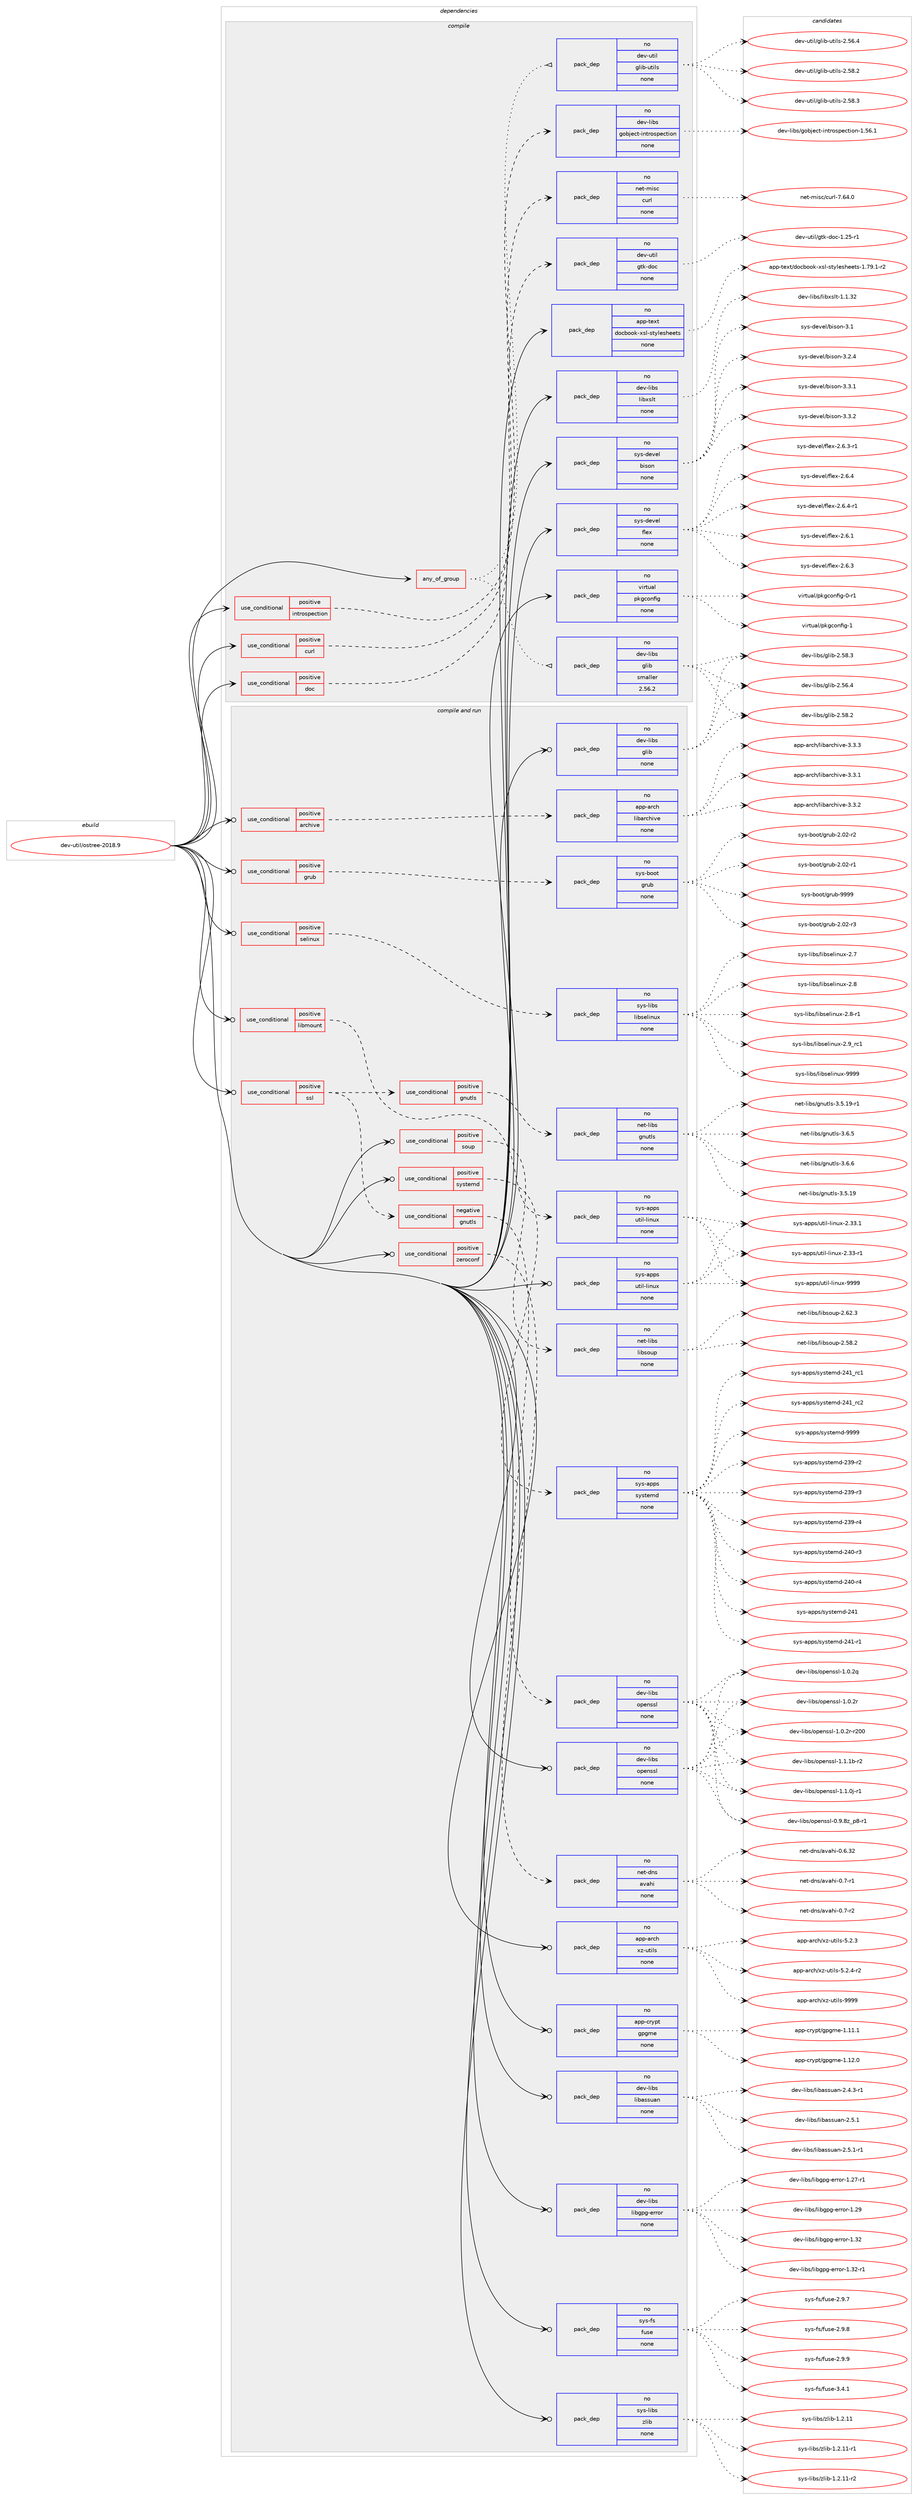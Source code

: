 digraph prolog {

# *************
# Graph options
# *************

newrank=true;
concentrate=true;
compound=true;
graph [rankdir=LR,fontname=Helvetica,fontsize=10,ranksep=1.5];#, ranksep=2.5, nodesep=0.2];
edge  [arrowhead=vee];
node  [fontname=Helvetica,fontsize=10];

# **********
# The ebuild
# **********

subgraph cluster_leftcol {
color=gray;
rank=same;
label=<<i>ebuild</i>>;
id [label="dev-util/ostree-2018.9", color=red, width=4, href="../dev-util/ostree-2018.9.svg"];
}

# ****************
# The dependencies
# ****************

subgraph cluster_midcol {
color=gray;
label=<<i>dependencies</i>>;
subgraph cluster_compile {
fillcolor="#eeeeee";
style=filled;
label=<<i>compile</i>>;
subgraph any23102 {
dependency1548103 [label=<<TABLE BORDER="0" CELLBORDER="1" CELLSPACING="0" CELLPADDING="4"><TR><TD CELLPADDING="10">any_of_group</TD></TR></TABLE>>, shape=none, color=red];subgraph pack1099559 {
dependency1548104 [label=<<TABLE BORDER="0" CELLBORDER="1" CELLSPACING="0" CELLPADDING="4" WIDTH="220"><TR><TD ROWSPAN="6" CELLPADDING="30">pack_dep</TD></TR><TR><TD WIDTH="110">no</TD></TR><TR><TD>dev-util</TD></TR><TR><TD>glib-utils</TD></TR><TR><TD>none</TD></TR><TR><TD></TD></TR></TABLE>>, shape=none, color=blue];
}
dependency1548103:e -> dependency1548104:w [weight=20,style="dotted",arrowhead="oinv"];
subgraph pack1099560 {
dependency1548105 [label=<<TABLE BORDER="0" CELLBORDER="1" CELLSPACING="0" CELLPADDING="4" WIDTH="220"><TR><TD ROWSPAN="6" CELLPADDING="30">pack_dep</TD></TR><TR><TD WIDTH="110">no</TD></TR><TR><TD>dev-libs</TD></TR><TR><TD>glib</TD></TR><TR><TD>smaller</TD></TR><TR><TD>2.56.2</TD></TR></TABLE>>, shape=none, color=blue];
}
dependency1548103:e -> dependency1548105:w [weight=20,style="dotted",arrowhead="oinv"];
}
id:e -> dependency1548103:w [weight=20,style="solid",arrowhead="vee"];
subgraph cond424849 {
dependency1548106 [label=<<TABLE BORDER="0" CELLBORDER="1" CELLSPACING="0" CELLPADDING="4"><TR><TD ROWSPAN="3" CELLPADDING="10">use_conditional</TD></TR><TR><TD>positive</TD></TR><TR><TD>curl</TD></TR></TABLE>>, shape=none, color=red];
subgraph pack1099561 {
dependency1548107 [label=<<TABLE BORDER="0" CELLBORDER="1" CELLSPACING="0" CELLPADDING="4" WIDTH="220"><TR><TD ROWSPAN="6" CELLPADDING="30">pack_dep</TD></TR><TR><TD WIDTH="110">no</TD></TR><TR><TD>net-misc</TD></TR><TR><TD>curl</TD></TR><TR><TD>none</TD></TR><TR><TD></TD></TR></TABLE>>, shape=none, color=blue];
}
dependency1548106:e -> dependency1548107:w [weight=20,style="dashed",arrowhead="vee"];
}
id:e -> dependency1548106:w [weight=20,style="solid",arrowhead="vee"];
subgraph cond424850 {
dependency1548108 [label=<<TABLE BORDER="0" CELLBORDER="1" CELLSPACING="0" CELLPADDING="4"><TR><TD ROWSPAN="3" CELLPADDING="10">use_conditional</TD></TR><TR><TD>positive</TD></TR><TR><TD>doc</TD></TR></TABLE>>, shape=none, color=red];
subgraph pack1099562 {
dependency1548109 [label=<<TABLE BORDER="0" CELLBORDER="1" CELLSPACING="0" CELLPADDING="4" WIDTH="220"><TR><TD ROWSPAN="6" CELLPADDING="30">pack_dep</TD></TR><TR><TD WIDTH="110">no</TD></TR><TR><TD>dev-util</TD></TR><TR><TD>gtk-doc</TD></TR><TR><TD>none</TD></TR><TR><TD></TD></TR></TABLE>>, shape=none, color=blue];
}
dependency1548108:e -> dependency1548109:w [weight=20,style="dashed",arrowhead="vee"];
}
id:e -> dependency1548108:w [weight=20,style="solid",arrowhead="vee"];
subgraph cond424851 {
dependency1548110 [label=<<TABLE BORDER="0" CELLBORDER="1" CELLSPACING="0" CELLPADDING="4"><TR><TD ROWSPAN="3" CELLPADDING="10">use_conditional</TD></TR><TR><TD>positive</TD></TR><TR><TD>introspection</TD></TR></TABLE>>, shape=none, color=red];
subgraph pack1099563 {
dependency1548111 [label=<<TABLE BORDER="0" CELLBORDER="1" CELLSPACING="0" CELLPADDING="4" WIDTH="220"><TR><TD ROWSPAN="6" CELLPADDING="30">pack_dep</TD></TR><TR><TD WIDTH="110">no</TD></TR><TR><TD>dev-libs</TD></TR><TR><TD>gobject-introspection</TD></TR><TR><TD>none</TD></TR><TR><TD></TD></TR></TABLE>>, shape=none, color=blue];
}
dependency1548110:e -> dependency1548111:w [weight=20,style="dashed",arrowhead="vee"];
}
id:e -> dependency1548110:w [weight=20,style="solid",arrowhead="vee"];
subgraph pack1099564 {
dependency1548112 [label=<<TABLE BORDER="0" CELLBORDER="1" CELLSPACING="0" CELLPADDING="4" WIDTH="220"><TR><TD ROWSPAN="6" CELLPADDING="30">pack_dep</TD></TR><TR><TD WIDTH="110">no</TD></TR><TR><TD>app-text</TD></TR><TR><TD>docbook-xsl-stylesheets</TD></TR><TR><TD>none</TD></TR><TR><TD></TD></TR></TABLE>>, shape=none, color=blue];
}
id:e -> dependency1548112:w [weight=20,style="solid",arrowhead="vee"];
subgraph pack1099565 {
dependency1548113 [label=<<TABLE BORDER="0" CELLBORDER="1" CELLSPACING="0" CELLPADDING="4" WIDTH="220"><TR><TD ROWSPAN="6" CELLPADDING="30">pack_dep</TD></TR><TR><TD WIDTH="110">no</TD></TR><TR><TD>dev-libs</TD></TR><TR><TD>libxslt</TD></TR><TR><TD>none</TD></TR><TR><TD></TD></TR></TABLE>>, shape=none, color=blue];
}
id:e -> dependency1548113:w [weight=20,style="solid",arrowhead="vee"];
subgraph pack1099566 {
dependency1548114 [label=<<TABLE BORDER="0" CELLBORDER="1" CELLSPACING="0" CELLPADDING="4" WIDTH="220"><TR><TD ROWSPAN="6" CELLPADDING="30">pack_dep</TD></TR><TR><TD WIDTH="110">no</TD></TR><TR><TD>sys-devel</TD></TR><TR><TD>bison</TD></TR><TR><TD>none</TD></TR><TR><TD></TD></TR></TABLE>>, shape=none, color=blue];
}
id:e -> dependency1548114:w [weight=20,style="solid",arrowhead="vee"];
subgraph pack1099567 {
dependency1548115 [label=<<TABLE BORDER="0" CELLBORDER="1" CELLSPACING="0" CELLPADDING="4" WIDTH="220"><TR><TD ROWSPAN="6" CELLPADDING="30">pack_dep</TD></TR><TR><TD WIDTH="110">no</TD></TR><TR><TD>sys-devel</TD></TR><TR><TD>flex</TD></TR><TR><TD>none</TD></TR><TR><TD></TD></TR></TABLE>>, shape=none, color=blue];
}
id:e -> dependency1548115:w [weight=20,style="solid",arrowhead="vee"];
subgraph pack1099568 {
dependency1548116 [label=<<TABLE BORDER="0" CELLBORDER="1" CELLSPACING="0" CELLPADDING="4" WIDTH="220"><TR><TD ROWSPAN="6" CELLPADDING="30">pack_dep</TD></TR><TR><TD WIDTH="110">no</TD></TR><TR><TD>virtual</TD></TR><TR><TD>pkgconfig</TD></TR><TR><TD>none</TD></TR><TR><TD></TD></TR></TABLE>>, shape=none, color=blue];
}
id:e -> dependency1548116:w [weight=20,style="solid",arrowhead="vee"];
}
subgraph cluster_compileandrun {
fillcolor="#eeeeee";
style=filled;
label=<<i>compile and run</i>>;
subgraph cond424852 {
dependency1548117 [label=<<TABLE BORDER="0" CELLBORDER="1" CELLSPACING="0" CELLPADDING="4"><TR><TD ROWSPAN="3" CELLPADDING="10">use_conditional</TD></TR><TR><TD>positive</TD></TR><TR><TD>archive</TD></TR></TABLE>>, shape=none, color=red];
subgraph pack1099569 {
dependency1548118 [label=<<TABLE BORDER="0" CELLBORDER="1" CELLSPACING="0" CELLPADDING="4" WIDTH="220"><TR><TD ROWSPAN="6" CELLPADDING="30">pack_dep</TD></TR><TR><TD WIDTH="110">no</TD></TR><TR><TD>app-arch</TD></TR><TR><TD>libarchive</TD></TR><TR><TD>none</TD></TR><TR><TD></TD></TR></TABLE>>, shape=none, color=blue];
}
dependency1548117:e -> dependency1548118:w [weight=20,style="dashed",arrowhead="vee"];
}
id:e -> dependency1548117:w [weight=20,style="solid",arrowhead="odotvee"];
subgraph cond424853 {
dependency1548119 [label=<<TABLE BORDER="0" CELLBORDER="1" CELLSPACING="0" CELLPADDING="4"><TR><TD ROWSPAN="3" CELLPADDING="10">use_conditional</TD></TR><TR><TD>positive</TD></TR><TR><TD>grub</TD></TR></TABLE>>, shape=none, color=red];
subgraph pack1099570 {
dependency1548120 [label=<<TABLE BORDER="0" CELLBORDER="1" CELLSPACING="0" CELLPADDING="4" WIDTH="220"><TR><TD ROWSPAN="6" CELLPADDING="30">pack_dep</TD></TR><TR><TD WIDTH="110">no</TD></TR><TR><TD>sys-boot</TD></TR><TR><TD>grub</TD></TR><TR><TD>none</TD></TR><TR><TD></TD></TR></TABLE>>, shape=none, color=blue];
}
dependency1548119:e -> dependency1548120:w [weight=20,style="dashed",arrowhead="vee"];
}
id:e -> dependency1548119:w [weight=20,style="solid",arrowhead="odotvee"];
subgraph cond424854 {
dependency1548121 [label=<<TABLE BORDER="0" CELLBORDER="1" CELLSPACING="0" CELLPADDING="4"><TR><TD ROWSPAN="3" CELLPADDING="10">use_conditional</TD></TR><TR><TD>positive</TD></TR><TR><TD>libmount</TD></TR></TABLE>>, shape=none, color=red];
subgraph pack1099571 {
dependency1548122 [label=<<TABLE BORDER="0" CELLBORDER="1" CELLSPACING="0" CELLPADDING="4" WIDTH="220"><TR><TD ROWSPAN="6" CELLPADDING="30">pack_dep</TD></TR><TR><TD WIDTH="110">no</TD></TR><TR><TD>sys-apps</TD></TR><TR><TD>util-linux</TD></TR><TR><TD>none</TD></TR><TR><TD></TD></TR></TABLE>>, shape=none, color=blue];
}
dependency1548121:e -> dependency1548122:w [weight=20,style="dashed",arrowhead="vee"];
}
id:e -> dependency1548121:w [weight=20,style="solid",arrowhead="odotvee"];
subgraph cond424855 {
dependency1548123 [label=<<TABLE BORDER="0" CELLBORDER="1" CELLSPACING="0" CELLPADDING="4"><TR><TD ROWSPAN="3" CELLPADDING="10">use_conditional</TD></TR><TR><TD>positive</TD></TR><TR><TD>selinux</TD></TR></TABLE>>, shape=none, color=red];
subgraph pack1099572 {
dependency1548124 [label=<<TABLE BORDER="0" CELLBORDER="1" CELLSPACING="0" CELLPADDING="4" WIDTH="220"><TR><TD ROWSPAN="6" CELLPADDING="30">pack_dep</TD></TR><TR><TD WIDTH="110">no</TD></TR><TR><TD>sys-libs</TD></TR><TR><TD>libselinux</TD></TR><TR><TD>none</TD></TR><TR><TD></TD></TR></TABLE>>, shape=none, color=blue];
}
dependency1548123:e -> dependency1548124:w [weight=20,style="dashed",arrowhead="vee"];
}
id:e -> dependency1548123:w [weight=20,style="solid",arrowhead="odotvee"];
subgraph cond424856 {
dependency1548125 [label=<<TABLE BORDER="0" CELLBORDER="1" CELLSPACING="0" CELLPADDING="4"><TR><TD ROWSPAN="3" CELLPADDING="10">use_conditional</TD></TR><TR><TD>positive</TD></TR><TR><TD>soup</TD></TR></TABLE>>, shape=none, color=red];
subgraph pack1099573 {
dependency1548126 [label=<<TABLE BORDER="0" CELLBORDER="1" CELLSPACING="0" CELLPADDING="4" WIDTH="220"><TR><TD ROWSPAN="6" CELLPADDING="30">pack_dep</TD></TR><TR><TD WIDTH="110">no</TD></TR><TR><TD>net-libs</TD></TR><TR><TD>libsoup</TD></TR><TR><TD>none</TD></TR><TR><TD></TD></TR></TABLE>>, shape=none, color=blue];
}
dependency1548125:e -> dependency1548126:w [weight=20,style="dashed",arrowhead="vee"];
}
id:e -> dependency1548125:w [weight=20,style="solid",arrowhead="odotvee"];
subgraph cond424857 {
dependency1548127 [label=<<TABLE BORDER="0" CELLBORDER="1" CELLSPACING="0" CELLPADDING="4"><TR><TD ROWSPAN="3" CELLPADDING="10">use_conditional</TD></TR><TR><TD>positive</TD></TR><TR><TD>ssl</TD></TR></TABLE>>, shape=none, color=red];
subgraph cond424858 {
dependency1548128 [label=<<TABLE BORDER="0" CELLBORDER="1" CELLSPACING="0" CELLPADDING="4"><TR><TD ROWSPAN="3" CELLPADDING="10">use_conditional</TD></TR><TR><TD>positive</TD></TR><TR><TD>gnutls</TD></TR></TABLE>>, shape=none, color=red];
subgraph pack1099574 {
dependency1548129 [label=<<TABLE BORDER="0" CELLBORDER="1" CELLSPACING="0" CELLPADDING="4" WIDTH="220"><TR><TD ROWSPAN="6" CELLPADDING="30">pack_dep</TD></TR><TR><TD WIDTH="110">no</TD></TR><TR><TD>net-libs</TD></TR><TR><TD>gnutls</TD></TR><TR><TD>none</TD></TR><TR><TD></TD></TR></TABLE>>, shape=none, color=blue];
}
dependency1548128:e -> dependency1548129:w [weight=20,style="dashed",arrowhead="vee"];
}
dependency1548127:e -> dependency1548128:w [weight=20,style="dashed",arrowhead="vee"];
subgraph cond424859 {
dependency1548130 [label=<<TABLE BORDER="0" CELLBORDER="1" CELLSPACING="0" CELLPADDING="4"><TR><TD ROWSPAN="3" CELLPADDING="10">use_conditional</TD></TR><TR><TD>negative</TD></TR><TR><TD>gnutls</TD></TR></TABLE>>, shape=none, color=red];
subgraph pack1099575 {
dependency1548131 [label=<<TABLE BORDER="0" CELLBORDER="1" CELLSPACING="0" CELLPADDING="4" WIDTH="220"><TR><TD ROWSPAN="6" CELLPADDING="30">pack_dep</TD></TR><TR><TD WIDTH="110">no</TD></TR><TR><TD>dev-libs</TD></TR><TR><TD>openssl</TD></TR><TR><TD>none</TD></TR><TR><TD></TD></TR></TABLE>>, shape=none, color=blue];
}
dependency1548130:e -> dependency1548131:w [weight=20,style="dashed",arrowhead="vee"];
}
dependency1548127:e -> dependency1548130:w [weight=20,style="dashed",arrowhead="vee"];
}
id:e -> dependency1548127:w [weight=20,style="solid",arrowhead="odotvee"];
subgraph cond424860 {
dependency1548132 [label=<<TABLE BORDER="0" CELLBORDER="1" CELLSPACING="0" CELLPADDING="4"><TR><TD ROWSPAN="3" CELLPADDING="10">use_conditional</TD></TR><TR><TD>positive</TD></TR><TR><TD>systemd</TD></TR></TABLE>>, shape=none, color=red];
subgraph pack1099576 {
dependency1548133 [label=<<TABLE BORDER="0" CELLBORDER="1" CELLSPACING="0" CELLPADDING="4" WIDTH="220"><TR><TD ROWSPAN="6" CELLPADDING="30">pack_dep</TD></TR><TR><TD WIDTH="110">no</TD></TR><TR><TD>sys-apps</TD></TR><TR><TD>systemd</TD></TR><TR><TD>none</TD></TR><TR><TD></TD></TR></TABLE>>, shape=none, color=blue];
}
dependency1548132:e -> dependency1548133:w [weight=20,style="dashed",arrowhead="vee"];
}
id:e -> dependency1548132:w [weight=20,style="solid",arrowhead="odotvee"];
subgraph cond424861 {
dependency1548134 [label=<<TABLE BORDER="0" CELLBORDER="1" CELLSPACING="0" CELLPADDING="4"><TR><TD ROWSPAN="3" CELLPADDING="10">use_conditional</TD></TR><TR><TD>positive</TD></TR><TR><TD>zeroconf</TD></TR></TABLE>>, shape=none, color=red];
subgraph pack1099577 {
dependency1548135 [label=<<TABLE BORDER="0" CELLBORDER="1" CELLSPACING="0" CELLPADDING="4" WIDTH="220"><TR><TD ROWSPAN="6" CELLPADDING="30">pack_dep</TD></TR><TR><TD WIDTH="110">no</TD></TR><TR><TD>net-dns</TD></TR><TR><TD>avahi</TD></TR><TR><TD>none</TD></TR><TR><TD></TD></TR></TABLE>>, shape=none, color=blue];
}
dependency1548134:e -> dependency1548135:w [weight=20,style="dashed",arrowhead="vee"];
}
id:e -> dependency1548134:w [weight=20,style="solid",arrowhead="odotvee"];
subgraph pack1099578 {
dependency1548136 [label=<<TABLE BORDER="0" CELLBORDER="1" CELLSPACING="0" CELLPADDING="4" WIDTH="220"><TR><TD ROWSPAN="6" CELLPADDING="30">pack_dep</TD></TR><TR><TD WIDTH="110">no</TD></TR><TR><TD>app-arch</TD></TR><TR><TD>xz-utils</TD></TR><TR><TD>none</TD></TR><TR><TD></TD></TR></TABLE>>, shape=none, color=blue];
}
id:e -> dependency1548136:w [weight=20,style="solid",arrowhead="odotvee"];
subgraph pack1099579 {
dependency1548137 [label=<<TABLE BORDER="0" CELLBORDER="1" CELLSPACING="0" CELLPADDING="4" WIDTH="220"><TR><TD ROWSPAN="6" CELLPADDING="30">pack_dep</TD></TR><TR><TD WIDTH="110">no</TD></TR><TR><TD>app-crypt</TD></TR><TR><TD>gpgme</TD></TR><TR><TD>none</TD></TR><TR><TD></TD></TR></TABLE>>, shape=none, color=blue];
}
id:e -> dependency1548137:w [weight=20,style="solid",arrowhead="odotvee"];
subgraph pack1099580 {
dependency1548138 [label=<<TABLE BORDER="0" CELLBORDER="1" CELLSPACING="0" CELLPADDING="4" WIDTH="220"><TR><TD ROWSPAN="6" CELLPADDING="30">pack_dep</TD></TR><TR><TD WIDTH="110">no</TD></TR><TR><TD>dev-libs</TD></TR><TR><TD>glib</TD></TR><TR><TD>none</TD></TR><TR><TD></TD></TR></TABLE>>, shape=none, color=blue];
}
id:e -> dependency1548138:w [weight=20,style="solid",arrowhead="odotvee"];
subgraph pack1099581 {
dependency1548139 [label=<<TABLE BORDER="0" CELLBORDER="1" CELLSPACING="0" CELLPADDING="4" WIDTH="220"><TR><TD ROWSPAN="6" CELLPADDING="30">pack_dep</TD></TR><TR><TD WIDTH="110">no</TD></TR><TR><TD>dev-libs</TD></TR><TR><TD>libassuan</TD></TR><TR><TD>none</TD></TR><TR><TD></TD></TR></TABLE>>, shape=none, color=blue];
}
id:e -> dependency1548139:w [weight=20,style="solid",arrowhead="odotvee"];
subgraph pack1099582 {
dependency1548140 [label=<<TABLE BORDER="0" CELLBORDER="1" CELLSPACING="0" CELLPADDING="4" WIDTH="220"><TR><TD ROWSPAN="6" CELLPADDING="30">pack_dep</TD></TR><TR><TD WIDTH="110">no</TD></TR><TR><TD>dev-libs</TD></TR><TR><TD>libgpg-error</TD></TR><TR><TD>none</TD></TR><TR><TD></TD></TR></TABLE>>, shape=none, color=blue];
}
id:e -> dependency1548140:w [weight=20,style="solid",arrowhead="odotvee"];
subgraph pack1099583 {
dependency1548141 [label=<<TABLE BORDER="0" CELLBORDER="1" CELLSPACING="0" CELLPADDING="4" WIDTH="220"><TR><TD ROWSPAN="6" CELLPADDING="30">pack_dep</TD></TR><TR><TD WIDTH="110">no</TD></TR><TR><TD>dev-libs</TD></TR><TR><TD>openssl</TD></TR><TR><TD>none</TD></TR><TR><TD></TD></TR></TABLE>>, shape=none, color=blue];
}
id:e -> dependency1548141:w [weight=20,style="solid",arrowhead="odotvee"];
subgraph pack1099584 {
dependency1548142 [label=<<TABLE BORDER="0" CELLBORDER="1" CELLSPACING="0" CELLPADDING="4" WIDTH="220"><TR><TD ROWSPAN="6" CELLPADDING="30">pack_dep</TD></TR><TR><TD WIDTH="110">no</TD></TR><TR><TD>sys-apps</TD></TR><TR><TD>util-linux</TD></TR><TR><TD>none</TD></TR><TR><TD></TD></TR></TABLE>>, shape=none, color=blue];
}
id:e -> dependency1548142:w [weight=20,style="solid",arrowhead="odotvee"];
subgraph pack1099585 {
dependency1548143 [label=<<TABLE BORDER="0" CELLBORDER="1" CELLSPACING="0" CELLPADDING="4" WIDTH="220"><TR><TD ROWSPAN="6" CELLPADDING="30">pack_dep</TD></TR><TR><TD WIDTH="110">no</TD></TR><TR><TD>sys-fs</TD></TR><TR><TD>fuse</TD></TR><TR><TD>none</TD></TR><TR><TD></TD></TR></TABLE>>, shape=none, color=blue];
}
id:e -> dependency1548143:w [weight=20,style="solid",arrowhead="odotvee"];
subgraph pack1099586 {
dependency1548144 [label=<<TABLE BORDER="0" CELLBORDER="1" CELLSPACING="0" CELLPADDING="4" WIDTH="220"><TR><TD ROWSPAN="6" CELLPADDING="30">pack_dep</TD></TR><TR><TD WIDTH="110">no</TD></TR><TR><TD>sys-libs</TD></TR><TR><TD>zlib</TD></TR><TR><TD>none</TD></TR><TR><TD></TD></TR></TABLE>>, shape=none, color=blue];
}
id:e -> dependency1548144:w [weight=20,style="solid",arrowhead="odotvee"];
}
subgraph cluster_run {
fillcolor="#eeeeee";
style=filled;
label=<<i>run</i>>;
}
}

# **************
# The candidates
# **************

subgraph cluster_choices {
rank=same;
color=gray;
label=<<i>candidates</i>>;

subgraph choice1099559 {
color=black;
nodesep=1;
choice1001011184511711610510847103108105984511711610510811545504653544652 [label="dev-util/glib-utils-2.56.4", color=red, width=4,href="../dev-util/glib-utils-2.56.4.svg"];
choice1001011184511711610510847103108105984511711610510811545504653564650 [label="dev-util/glib-utils-2.58.2", color=red, width=4,href="../dev-util/glib-utils-2.58.2.svg"];
choice1001011184511711610510847103108105984511711610510811545504653564651 [label="dev-util/glib-utils-2.58.3", color=red, width=4,href="../dev-util/glib-utils-2.58.3.svg"];
dependency1548104:e -> choice1001011184511711610510847103108105984511711610510811545504653544652:w [style=dotted,weight="100"];
dependency1548104:e -> choice1001011184511711610510847103108105984511711610510811545504653564650:w [style=dotted,weight="100"];
dependency1548104:e -> choice1001011184511711610510847103108105984511711610510811545504653564651:w [style=dotted,weight="100"];
}
subgraph choice1099560 {
color=black;
nodesep=1;
choice1001011184510810598115471031081059845504653544652 [label="dev-libs/glib-2.56.4", color=red, width=4,href="../dev-libs/glib-2.56.4.svg"];
choice1001011184510810598115471031081059845504653564650 [label="dev-libs/glib-2.58.2", color=red, width=4,href="../dev-libs/glib-2.58.2.svg"];
choice1001011184510810598115471031081059845504653564651 [label="dev-libs/glib-2.58.3", color=red, width=4,href="../dev-libs/glib-2.58.3.svg"];
dependency1548105:e -> choice1001011184510810598115471031081059845504653544652:w [style=dotted,weight="100"];
dependency1548105:e -> choice1001011184510810598115471031081059845504653564650:w [style=dotted,weight="100"];
dependency1548105:e -> choice1001011184510810598115471031081059845504653564651:w [style=dotted,weight="100"];
}
subgraph choice1099561 {
color=black;
nodesep=1;
choice1101011164510910511599479911711410845554654524648 [label="net-misc/curl-7.64.0", color=red, width=4,href="../net-misc/curl-7.64.0.svg"];
dependency1548107:e -> choice1101011164510910511599479911711410845554654524648:w [style=dotted,weight="100"];
}
subgraph choice1099562 {
color=black;
nodesep=1;
choice1001011184511711610510847103116107451001119945494650534511449 [label="dev-util/gtk-doc-1.25-r1", color=red, width=4,href="../dev-util/gtk-doc-1.25-r1.svg"];
dependency1548109:e -> choice1001011184511711610510847103116107451001119945494650534511449:w [style=dotted,weight="100"];
}
subgraph choice1099563 {
color=black;
nodesep=1;
choice1001011184510810598115471031119810610199116451051101161141111151121019911610511111045494653544649 [label="dev-libs/gobject-introspection-1.56.1", color=red, width=4,href="../dev-libs/gobject-introspection-1.56.1.svg"];
dependency1548111:e -> choice1001011184510810598115471031119810610199116451051101161141111151121019911610511111045494653544649:w [style=dotted,weight="100"];
}
subgraph choice1099564 {
color=black;
nodesep=1;
choice97112112451161011201164710011199981111111074512011510845115116121108101115104101101116115454946555746494511450 [label="app-text/docbook-xsl-stylesheets-1.79.1-r2", color=red, width=4,href="../app-text/docbook-xsl-stylesheets-1.79.1-r2.svg"];
dependency1548112:e -> choice97112112451161011201164710011199981111111074512011510845115116121108101115104101101116115454946555746494511450:w [style=dotted,weight="100"];
}
subgraph choice1099565 {
color=black;
nodesep=1;
choice1001011184510810598115471081059812011510811645494649465150 [label="dev-libs/libxslt-1.1.32", color=red, width=4,href="../dev-libs/libxslt-1.1.32.svg"];
dependency1548113:e -> choice1001011184510810598115471081059812011510811645494649465150:w [style=dotted,weight="100"];
}
subgraph choice1099566 {
color=black;
nodesep=1;
choice11512111545100101118101108479810511511111045514649 [label="sys-devel/bison-3.1", color=red, width=4,href="../sys-devel/bison-3.1.svg"];
choice115121115451001011181011084798105115111110455146504652 [label="sys-devel/bison-3.2.4", color=red, width=4,href="../sys-devel/bison-3.2.4.svg"];
choice115121115451001011181011084798105115111110455146514649 [label="sys-devel/bison-3.3.1", color=red, width=4,href="../sys-devel/bison-3.3.1.svg"];
choice115121115451001011181011084798105115111110455146514650 [label="sys-devel/bison-3.3.2", color=red, width=4,href="../sys-devel/bison-3.3.2.svg"];
dependency1548114:e -> choice11512111545100101118101108479810511511111045514649:w [style=dotted,weight="100"];
dependency1548114:e -> choice115121115451001011181011084798105115111110455146504652:w [style=dotted,weight="100"];
dependency1548114:e -> choice115121115451001011181011084798105115111110455146514649:w [style=dotted,weight="100"];
dependency1548114:e -> choice115121115451001011181011084798105115111110455146514650:w [style=dotted,weight="100"];
}
subgraph choice1099567 {
color=black;
nodesep=1;
choice1151211154510010111810110847102108101120455046544649 [label="sys-devel/flex-2.6.1", color=red, width=4,href="../sys-devel/flex-2.6.1.svg"];
choice1151211154510010111810110847102108101120455046544651 [label="sys-devel/flex-2.6.3", color=red, width=4,href="../sys-devel/flex-2.6.3.svg"];
choice11512111545100101118101108471021081011204550465446514511449 [label="sys-devel/flex-2.6.3-r1", color=red, width=4,href="../sys-devel/flex-2.6.3-r1.svg"];
choice1151211154510010111810110847102108101120455046544652 [label="sys-devel/flex-2.6.4", color=red, width=4,href="../sys-devel/flex-2.6.4.svg"];
choice11512111545100101118101108471021081011204550465446524511449 [label="sys-devel/flex-2.6.4-r1", color=red, width=4,href="../sys-devel/flex-2.6.4-r1.svg"];
dependency1548115:e -> choice1151211154510010111810110847102108101120455046544649:w [style=dotted,weight="100"];
dependency1548115:e -> choice1151211154510010111810110847102108101120455046544651:w [style=dotted,weight="100"];
dependency1548115:e -> choice11512111545100101118101108471021081011204550465446514511449:w [style=dotted,weight="100"];
dependency1548115:e -> choice1151211154510010111810110847102108101120455046544652:w [style=dotted,weight="100"];
dependency1548115:e -> choice11512111545100101118101108471021081011204550465446524511449:w [style=dotted,weight="100"];
}
subgraph choice1099568 {
color=black;
nodesep=1;
choice11810511411611797108471121071039911111010210510345484511449 [label="virtual/pkgconfig-0-r1", color=red, width=4,href="../virtual/pkgconfig-0-r1.svg"];
choice1181051141161179710847112107103991111101021051034549 [label="virtual/pkgconfig-1", color=red, width=4,href="../virtual/pkgconfig-1.svg"];
dependency1548116:e -> choice11810511411611797108471121071039911111010210510345484511449:w [style=dotted,weight="100"];
dependency1548116:e -> choice1181051141161179710847112107103991111101021051034549:w [style=dotted,weight="100"];
}
subgraph choice1099569 {
color=black;
nodesep=1;
choice9711211245971149910447108105989711499104105118101455146514649 [label="app-arch/libarchive-3.3.1", color=red, width=4,href="../app-arch/libarchive-3.3.1.svg"];
choice9711211245971149910447108105989711499104105118101455146514650 [label="app-arch/libarchive-3.3.2", color=red, width=4,href="../app-arch/libarchive-3.3.2.svg"];
choice9711211245971149910447108105989711499104105118101455146514651 [label="app-arch/libarchive-3.3.3", color=red, width=4,href="../app-arch/libarchive-3.3.3.svg"];
dependency1548118:e -> choice9711211245971149910447108105989711499104105118101455146514649:w [style=dotted,weight="100"];
dependency1548118:e -> choice9711211245971149910447108105989711499104105118101455146514650:w [style=dotted,weight="100"];
dependency1548118:e -> choice9711211245971149910447108105989711499104105118101455146514651:w [style=dotted,weight="100"];
}
subgraph choice1099570 {
color=black;
nodesep=1;
choice1151211154598111111116471031141179845504648504511449 [label="sys-boot/grub-2.02-r1", color=red, width=4,href="../sys-boot/grub-2.02-r1.svg"];
choice1151211154598111111116471031141179845504648504511450 [label="sys-boot/grub-2.02-r2", color=red, width=4,href="../sys-boot/grub-2.02-r2.svg"];
choice1151211154598111111116471031141179845504648504511451 [label="sys-boot/grub-2.02-r3", color=red, width=4,href="../sys-boot/grub-2.02-r3.svg"];
choice115121115459811111111647103114117984557575757 [label="sys-boot/grub-9999", color=red, width=4,href="../sys-boot/grub-9999.svg"];
dependency1548120:e -> choice1151211154598111111116471031141179845504648504511449:w [style=dotted,weight="100"];
dependency1548120:e -> choice1151211154598111111116471031141179845504648504511450:w [style=dotted,weight="100"];
dependency1548120:e -> choice1151211154598111111116471031141179845504648504511451:w [style=dotted,weight="100"];
dependency1548120:e -> choice115121115459811111111647103114117984557575757:w [style=dotted,weight="100"];
}
subgraph choice1099571 {
color=black;
nodesep=1;
choice1151211154597112112115471171161051084510810511011712045504651514511449 [label="sys-apps/util-linux-2.33-r1", color=red, width=4,href="../sys-apps/util-linux-2.33-r1.svg"];
choice1151211154597112112115471171161051084510810511011712045504651514649 [label="sys-apps/util-linux-2.33.1", color=red, width=4,href="../sys-apps/util-linux-2.33.1.svg"];
choice115121115459711211211547117116105108451081051101171204557575757 [label="sys-apps/util-linux-9999", color=red, width=4,href="../sys-apps/util-linux-9999.svg"];
dependency1548122:e -> choice1151211154597112112115471171161051084510810511011712045504651514511449:w [style=dotted,weight="100"];
dependency1548122:e -> choice1151211154597112112115471171161051084510810511011712045504651514649:w [style=dotted,weight="100"];
dependency1548122:e -> choice115121115459711211211547117116105108451081051101171204557575757:w [style=dotted,weight="100"];
}
subgraph choice1099572 {
color=black;
nodesep=1;
choice1151211154510810598115471081059811510110810511011712045504655 [label="sys-libs/libselinux-2.7", color=red, width=4,href="../sys-libs/libselinux-2.7.svg"];
choice1151211154510810598115471081059811510110810511011712045504656 [label="sys-libs/libselinux-2.8", color=red, width=4,href="../sys-libs/libselinux-2.8.svg"];
choice11512111545108105981154710810598115101108105110117120455046564511449 [label="sys-libs/libselinux-2.8-r1", color=red, width=4,href="../sys-libs/libselinux-2.8-r1.svg"];
choice1151211154510810598115471081059811510110810511011712045504657951149949 [label="sys-libs/libselinux-2.9_rc1", color=red, width=4,href="../sys-libs/libselinux-2.9_rc1.svg"];
choice115121115451081059811547108105981151011081051101171204557575757 [label="sys-libs/libselinux-9999", color=red, width=4,href="../sys-libs/libselinux-9999.svg"];
dependency1548124:e -> choice1151211154510810598115471081059811510110810511011712045504655:w [style=dotted,weight="100"];
dependency1548124:e -> choice1151211154510810598115471081059811510110810511011712045504656:w [style=dotted,weight="100"];
dependency1548124:e -> choice11512111545108105981154710810598115101108105110117120455046564511449:w [style=dotted,weight="100"];
dependency1548124:e -> choice1151211154510810598115471081059811510110810511011712045504657951149949:w [style=dotted,weight="100"];
dependency1548124:e -> choice115121115451081059811547108105981151011081051101171204557575757:w [style=dotted,weight="100"];
}
subgraph choice1099573 {
color=black;
nodesep=1;
choice1101011164510810598115471081059811511111711245504653564650 [label="net-libs/libsoup-2.58.2", color=red, width=4,href="../net-libs/libsoup-2.58.2.svg"];
choice1101011164510810598115471081059811511111711245504654504651 [label="net-libs/libsoup-2.62.3", color=red, width=4,href="../net-libs/libsoup-2.62.3.svg"];
dependency1548126:e -> choice1101011164510810598115471081059811511111711245504653564650:w [style=dotted,weight="100"];
dependency1548126:e -> choice1101011164510810598115471081059811511111711245504654504651:w [style=dotted,weight="100"];
}
subgraph choice1099574 {
color=black;
nodesep=1;
choice11010111645108105981154710311011711610811545514653464957 [label="net-libs/gnutls-3.5.19", color=red, width=4,href="../net-libs/gnutls-3.5.19.svg"];
choice110101116451081059811547103110117116108115455146534649574511449 [label="net-libs/gnutls-3.5.19-r1", color=red, width=4,href="../net-libs/gnutls-3.5.19-r1.svg"];
choice110101116451081059811547103110117116108115455146544653 [label="net-libs/gnutls-3.6.5", color=red, width=4,href="../net-libs/gnutls-3.6.5.svg"];
choice110101116451081059811547103110117116108115455146544654 [label="net-libs/gnutls-3.6.6", color=red, width=4,href="../net-libs/gnutls-3.6.6.svg"];
dependency1548129:e -> choice11010111645108105981154710311011711610811545514653464957:w [style=dotted,weight="100"];
dependency1548129:e -> choice110101116451081059811547103110117116108115455146534649574511449:w [style=dotted,weight="100"];
dependency1548129:e -> choice110101116451081059811547103110117116108115455146544653:w [style=dotted,weight="100"];
dependency1548129:e -> choice110101116451081059811547103110117116108115455146544654:w [style=dotted,weight="100"];
}
subgraph choice1099575 {
color=black;
nodesep=1;
choice10010111845108105981154711111210111011511510845484657465612295112564511449 [label="dev-libs/openssl-0.9.8z_p8-r1", color=red, width=4,href="../dev-libs/openssl-0.9.8z_p8-r1.svg"];
choice100101118451081059811547111112101110115115108454946484650113 [label="dev-libs/openssl-1.0.2q", color=red, width=4,href="../dev-libs/openssl-1.0.2q.svg"];
choice100101118451081059811547111112101110115115108454946484650114 [label="dev-libs/openssl-1.0.2r", color=red, width=4,href="../dev-libs/openssl-1.0.2r.svg"];
choice10010111845108105981154711111210111011511510845494648465011445114504848 [label="dev-libs/openssl-1.0.2r-r200", color=red, width=4,href="../dev-libs/openssl-1.0.2r-r200.svg"];
choice1001011184510810598115471111121011101151151084549464946481064511449 [label="dev-libs/openssl-1.1.0j-r1", color=red, width=4,href="../dev-libs/openssl-1.1.0j-r1.svg"];
choice100101118451081059811547111112101110115115108454946494649984511450 [label="dev-libs/openssl-1.1.1b-r2", color=red, width=4,href="../dev-libs/openssl-1.1.1b-r2.svg"];
dependency1548131:e -> choice10010111845108105981154711111210111011511510845484657465612295112564511449:w [style=dotted,weight="100"];
dependency1548131:e -> choice100101118451081059811547111112101110115115108454946484650113:w [style=dotted,weight="100"];
dependency1548131:e -> choice100101118451081059811547111112101110115115108454946484650114:w [style=dotted,weight="100"];
dependency1548131:e -> choice10010111845108105981154711111210111011511510845494648465011445114504848:w [style=dotted,weight="100"];
dependency1548131:e -> choice1001011184510810598115471111121011101151151084549464946481064511449:w [style=dotted,weight="100"];
dependency1548131:e -> choice100101118451081059811547111112101110115115108454946494649984511450:w [style=dotted,weight="100"];
}
subgraph choice1099576 {
color=black;
nodesep=1;
choice115121115459711211211547115121115116101109100455051574511450 [label="sys-apps/systemd-239-r2", color=red, width=4,href="../sys-apps/systemd-239-r2.svg"];
choice115121115459711211211547115121115116101109100455051574511451 [label="sys-apps/systemd-239-r3", color=red, width=4,href="../sys-apps/systemd-239-r3.svg"];
choice115121115459711211211547115121115116101109100455051574511452 [label="sys-apps/systemd-239-r4", color=red, width=4,href="../sys-apps/systemd-239-r4.svg"];
choice115121115459711211211547115121115116101109100455052484511451 [label="sys-apps/systemd-240-r3", color=red, width=4,href="../sys-apps/systemd-240-r3.svg"];
choice115121115459711211211547115121115116101109100455052484511452 [label="sys-apps/systemd-240-r4", color=red, width=4,href="../sys-apps/systemd-240-r4.svg"];
choice11512111545971121121154711512111511610110910045505249 [label="sys-apps/systemd-241", color=red, width=4,href="../sys-apps/systemd-241.svg"];
choice115121115459711211211547115121115116101109100455052494511449 [label="sys-apps/systemd-241-r1", color=red, width=4,href="../sys-apps/systemd-241-r1.svg"];
choice11512111545971121121154711512111511610110910045505249951149949 [label="sys-apps/systemd-241_rc1", color=red, width=4,href="../sys-apps/systemd-241_rc1.svg"];
choice11512111545971121121154711512111511610110910045505249951149950 [label="sys-apps/systemd-241_rc2", color=red, width=4,href="../sys-apps/systemd-241_rc2.svg"];
choice1151211154597112112115471151211151161011091004557575757 [label="sys-apps/systemd-9999", color=red, width=4,href="../sys-apps/systemd-9999.svg"];
dependency1548133:e -> choice115121115459711211211547115121115116101109100455051574511450:w [style=dotted,weight="100"];
dependency1548133:e -> choice115121115459711211211547115121115116101109100455051574511451:w [style=dotted,weight="100"];
dependency1548133:e -> choice115121115459711211211547115121115116101109100455051574511452:w [style=dotted,weight="100"];
dependency1548133:e -> choice115121115459711211211547115121115116101109100455052484511451:w [style=dotted,weight="100"];
dependency1548133:e -> choice115121115459711211211547115121115116101109100455052484511452:w [style=dotted,weight="100"];
dependency1548133:e -> choice11512111545971121121154711512111511610110910045505249:w [style=dotted,weight="100"];
dependency1548133:e -> choice115121115459711211211547115121115116101109100455052494511449:w [style=dotted,weight="100"];
dependency1548133:e -> choice11512111545971121121154711512111511610110910045505249951149949:w [style=dotted,weight="100"];
dependency1548133:e -> choice11512111545971121121154711512111511610110910045505249951149950:w [style=dotted,weight="100"];
dependency1548133:e -> choice1151211154597112112115471151211151161011091004557575757:w [style=dotted,weight="100"];
}
subgraph choice1099577 {
color=black;
nodesep=1;
choice1101011164510011011547971189710410545484654465150 [label="net-dns/avahi-0.6.32", color=red, width=4,href="../net-dns/avahi-0.6.32.svg"];
choice11010111645100110115479711897104105454846554511449 [label="net-dns/avahi-0.7-r1", color=red, width=4,href="../net-dns/avahi-0.7-r1.svg"];
choice11010111645100110115479711897104105454846554511450 [label="net-dns/avahi-0.7-r2", color=red, width=4,href="../net-dns/avahi-0.7-r2.svg"];
dependency1548135:e -> choice1101011164510011011547971189710410545484654465150:w [style=dotted,weight="100"];
dependency1548135:e -> choice11010111645100110115479711897104105454846554511449:w [style=dotted,weight="100"];
dependency1548135:e -> choice11010111645100110115479711897104105454846554511450:w [style=dotted,weight="100"];
}
subgraph choice1099578 {
color=black;
nodesep=1;
choice971121124597114991044712012245117116105108115455346504651 [label="app-arch/xz-utils-5.2.3", color=red, width=4,href="../app-arch/xz-utils-5.2.3.svg"];
choice9711211245971149910447120122451171161051081154553465046524511450 [label="app-arch/xz-utils-5.2.4-r2", color=red, width=4,href="../app-arch/xz-utils-5.2.4-r2.svg"];
choice9711211245971149910447120122451171161051081154557575757 [label="app-arch/xz-utils-9999", color=red, width=4,href="../app-arch/xz-utils-9999.svg"];
dependency1548136:e -> choice971121124597114991044712012245117116105108115455346504651:w [style=dotted,weight="100"];
dependency1548136:e -> choice9711211245971149910447120122451171161051081154553465046524511450:w [style=dotted,weight="100"];
dependency1548136:e -> choice9711211245971149910447120122451171161051081154557575757:w [style=dotted,weight="100"];
}
subgraph choice1099579 {
color=black;
nodesep=1;
choice9711211245991141211121164710311210310910145494649494649 [label="app-crypt/gpgme-1.11.1", color=red, width=4,href="../app-crypt/gpgme-1.11.1.svg"];
choice9711211245991141211121164710311210310910145494649504648 [label="app-crypt/gpgme-1.12.0", color=red, width=4,href="../app-crypt/gpgme-1.12.0.svg"];
dependency1548137:e -> choice9711211245991141211121164710311210310910145494649494649:w [style=dotted,weight="100"];
dependency1548137:e -> choice9711211245991141211121164710311210310910145494649504648:w [style=dotted,weight="100"];
}
subgraph choice1099580 {
color=black;
nodesep=1;
choice1001011184510810598115471031081059845504653544652 [label="dev-libs/glib-2.56.4", color=red, width=4,href="../dev-libs/glib-2.56.4.svg"];
choice1001011184510810598115471031081059845504653564650 [label="dev-libs/glib-2.58.2", color=red, width=4,href="../dev-libs/glib-2.58.2.svg"];
choice1001011184510810598115471031081059845504653564651 [label="dev-libs/glib-2.58.3", color=red, width=4,href="../dev-libs/glib-2.58.3.svg"];
dependency1548138:e -> choice1001011184510810598115471031081059845504653544652:w [style=dotted,weight="100"];
dependency1548138:e -> choice1001011184510810598115471031081059845504653564650:w [style=dotted,weight="100"];
dependency1548138:e -> choice1001011184510810598115471031081059845504653564651:w [style=dotted,weight="100"];
}
subgraph choice1099581 {
color=black;
nodesep=1;
choice1001011184510810598115471081059897115115117971104550465246514511449 [label="dev-libs/libassuan-2.4.3-r1", color=red, width=4,href="../dev-libs/libassuan-2.4.3-r1.svg"];
choice100101118451081059811547108105989711511511797110455046534649 [label="dev-libs/libassuan-2.5.1", color=red, width=4,href="../dev-libs/libassuan-2.5.1.svg"];
choice1001011184510810598115471081059897115115117971104550465346494511449 [label="dev-libs/libassuan-2.5.1-r1", color=red, width=4,href="../dev-libs/libassuan-2.5.1-r1.svg"];
dependency1548139:e -> choice1001011184510810598115471081059897115115117971104550465246514511449:w [style=dotted,weight="100"];
dependency1548139:e -> choice100101118451081059811547108105989711511511797110455046534649:w [style=dotted,weight="100"];
dependency1548139:e -> choice1001011184510810598115471081059897115115117971104550465346494511449:w [style=dotted,weight="100"];
}
subgraph choice1099582 {
color=black;
nodesep=1;
choice100101118451081059811547108105981031121034510111411411111445494650554511449 [label="dev-libs/libgpg-error-1.27-r1", color=red, width=4,href="../dev-libs/libgpg-error-1.27-r1.svg"];
choice10010111845108105981154710810598103112103451011141141111144549465057 [label="dev-libs/libgpg-error-1.29", color=red, width=4,href="../dev-libs/libgpg-error-1.29.svg"];
choice10010111845108105981154710810598103112103451011141141111144549465150 [label="dev-libs/libgpg-error-1.32", color=red, width=4,href="../dev-libs/libgpg-error-1.32.svg"];
choice100101118451081059811547108105981031121034510111411411111445494651504511449 [label="dev-libs/libgpg-error-1.32-r1", color=red, width=4,href="../dev-libs/libgpg-error-1.32-r1.svg"];
dependency1548140:e -> choice100101118451081059811547108105981031121034510111411411111445494650554511449:w [style=dotted,weight="100"];
dependency1548140:e -> choice10010111845108105981154710810598103112103451011141141111144549465057:w [style=dotted,weight="100"];
dependency1548140:e -> choice10010111845108105981154710810598103112103451011141141111144549465150:w [style=dotted,weight="100"];
dependency1548140:e -> choice100101118451081059811547108105981031121034510111411411111445494651504511449:w [style=dotted,weight="100"];
}
subgraph choice1099583 {
color=black;
nodesep=1;
choice10010111845108105981154711111210111011511510845484657465612295112564511449 [label="dev-libs/openssl-0.9.8z_p8-r1", color=red, width=4,href="../dev-libs/openssl-0.9.8z_p8-r1.svg"];
choice100101118451081059811547111112101110115115108454946484650113 [label="dev-libs/openssl-1.0.2q", color=red, width=4,href="../dev-libs/openssl-1.0.2q.svg"];
choice100101118451081059811547111112101110115115108454946484650114 [label="dev-libs/openssl-1.0.2r", color=red, width=4,href="../dev-libs/openssl-1.0.2r.svg"];
choice10010111845108105981154711111210111011511510845494648465011445114504848 [label="dev-libs/openssl-1.0.2r-r200", color=red, width=4,href="../dev-libs/openssl-1.0.2r-r200.svg"];
choice1001011184510810598115471111121011101151151084549464946481064511449 [label="dev-libs/openssl-1.1.0j-r1", color=red, width=4,href="../dev-libs/openssl-1.1.0j-r1.svg"];
choice100101118451081059811547111112101110115115108454946494649984511450 [label="dev-libs/openssl-1.1.1b-r2", color=red, width=4,href="../dev-libs/openssl-1.1.1b-r2.svg"];
dependency1548141:e -> choice10010111845108105981154711111210111011511510845484657465612295112564511449:w [style=dotted,weight="100"];
dependency1548141:e -> choice100101118451081059811547111112101110115115108454946484650113:w [style=dotted,weight="100"];
dependency1548141:e -> choice100101118451081059811547111112101110115115108454946484650114:w [style=dotted,weight="100"];
dependency1548141:e -> choice10010111845108105981154711111210111011511510845494648465011445114504848:w [style=dotted,weight="100"];
dependency1548141:e -> choice1001011184510810598115471111121011101151151084549464946481064511449:w [style=dotted,weight="100"];
dependency1548141:e -> choice100101118451081059811547111112101110115115108454946494649984511450:w [style=dotted,weight="100"];
}
subgraph choice1099584 {
color=black;
nodesep=1;
choice1151211154597112112115471171161051084510810511011712045504651514511449 [label="sys-apps/util-linux-2.33-r1", color=red, width=4,href="../sys-apps/util-linux-2.33-r1.svg"];
choice1151211154597112112115471171161051084510810511011712045504651514649 [label="sys-apps/util-linux-2.33.1", color=red, width=4,href="../sys-apps/util-linux-2.33.1.svg"];
choice115121115459711211211547117116105108451081051101171204557575757 [label="sys-apps/util-linux-9999", color=red, width=4,href="../sys-apps/util-linux-9999.svg"];
dependency1548142:e -> choice1151211154597112112115471171161051084510810511011712045504651514511449:w [style=dotted,weight="100"];
dependency1548142:e -> choice1151211154597112112115471171161051084510810511011712045504651514649:w [style=dotted,weight="100"];
dependency1548142:e -> choice115121115459711211211547117116105108451081051101171204557575757:w [style=dotted,weight="100"];
}
subgraph choice1099585 {
color=black;
nodesep=1;
choice1151211154510211547102117115101455046574655 [label="sys-fs/fuse-2.9.7", color=red, width=4,href="../sys-fs/fuse-2.9.7.svg"];
choice1151211154510211547102117115101455046574656 [label="sys-fs/fuse-2.9.8", color=red, width=4,href="../sys-fs/fuse-2.9.8.svg"];
choice1151211154510211547102117115101455046574657 [label="sys-fs/fuse-2.9.9", color=red, width=4,href="../sys-fs/fuse-2.9.9.svg"];
choice1151211154510211547102117115101455146524649 [label="sys-fs/fuse-3.4.1", color=red, width=4,href="../sys-fs/fuse-3.4.1.svg"];
dependency1548143:e -> choice1151211154510211547102117115101455046574655:w [style=dotted,weight="100"];
dependency1548143:e -> choice1151211154510211547102117115101455046574656:w [style=dotted,weight="100"];
dependency1548143:e -> choice1151211154510211547102117115101455046574657:w [style=dotted,weight="100"];
dependency1548143:e -> choice1151211154510211547102117115101455146524649:w [style=dotted,weight="100"];
}
subgraph choice1099586 {
color=black;
nodesep=1;
choice1151211154510810598115471221081059845494650464949 [label="sys-libs/zlib-1.2.11", color=red, width=4,href="../sys-libs/zlib-1.2.11.svg"];
choice11512111545108105981154712210810598454946504649494511449 [label="sys-libs/zlib-1.2.11-r1", color=red, width=4,href="../sys-libs/zlib-1.2.11-r1.svg"];
choice11512111545108105981154712210810598454946504649494511450 [label="sys-libs/zlib-1.2.11-r2", color=red, width=4,href="../sys-libs/zlib-1.2.11-r2.svg"];
dependency1548144:e -> choice1151211154510810598115471221081059845494650464949:w [style=dotted,weight="100"];
dependency1548144:e -> choice11512111545108105981154712210810598454946504649494511449:w [style=dotted,weight="100"];
dependency1548144:e -> choice11512111545108105981154712210810598454946504649494511450:w [style=dotted,weight="100"];
}
}

}
